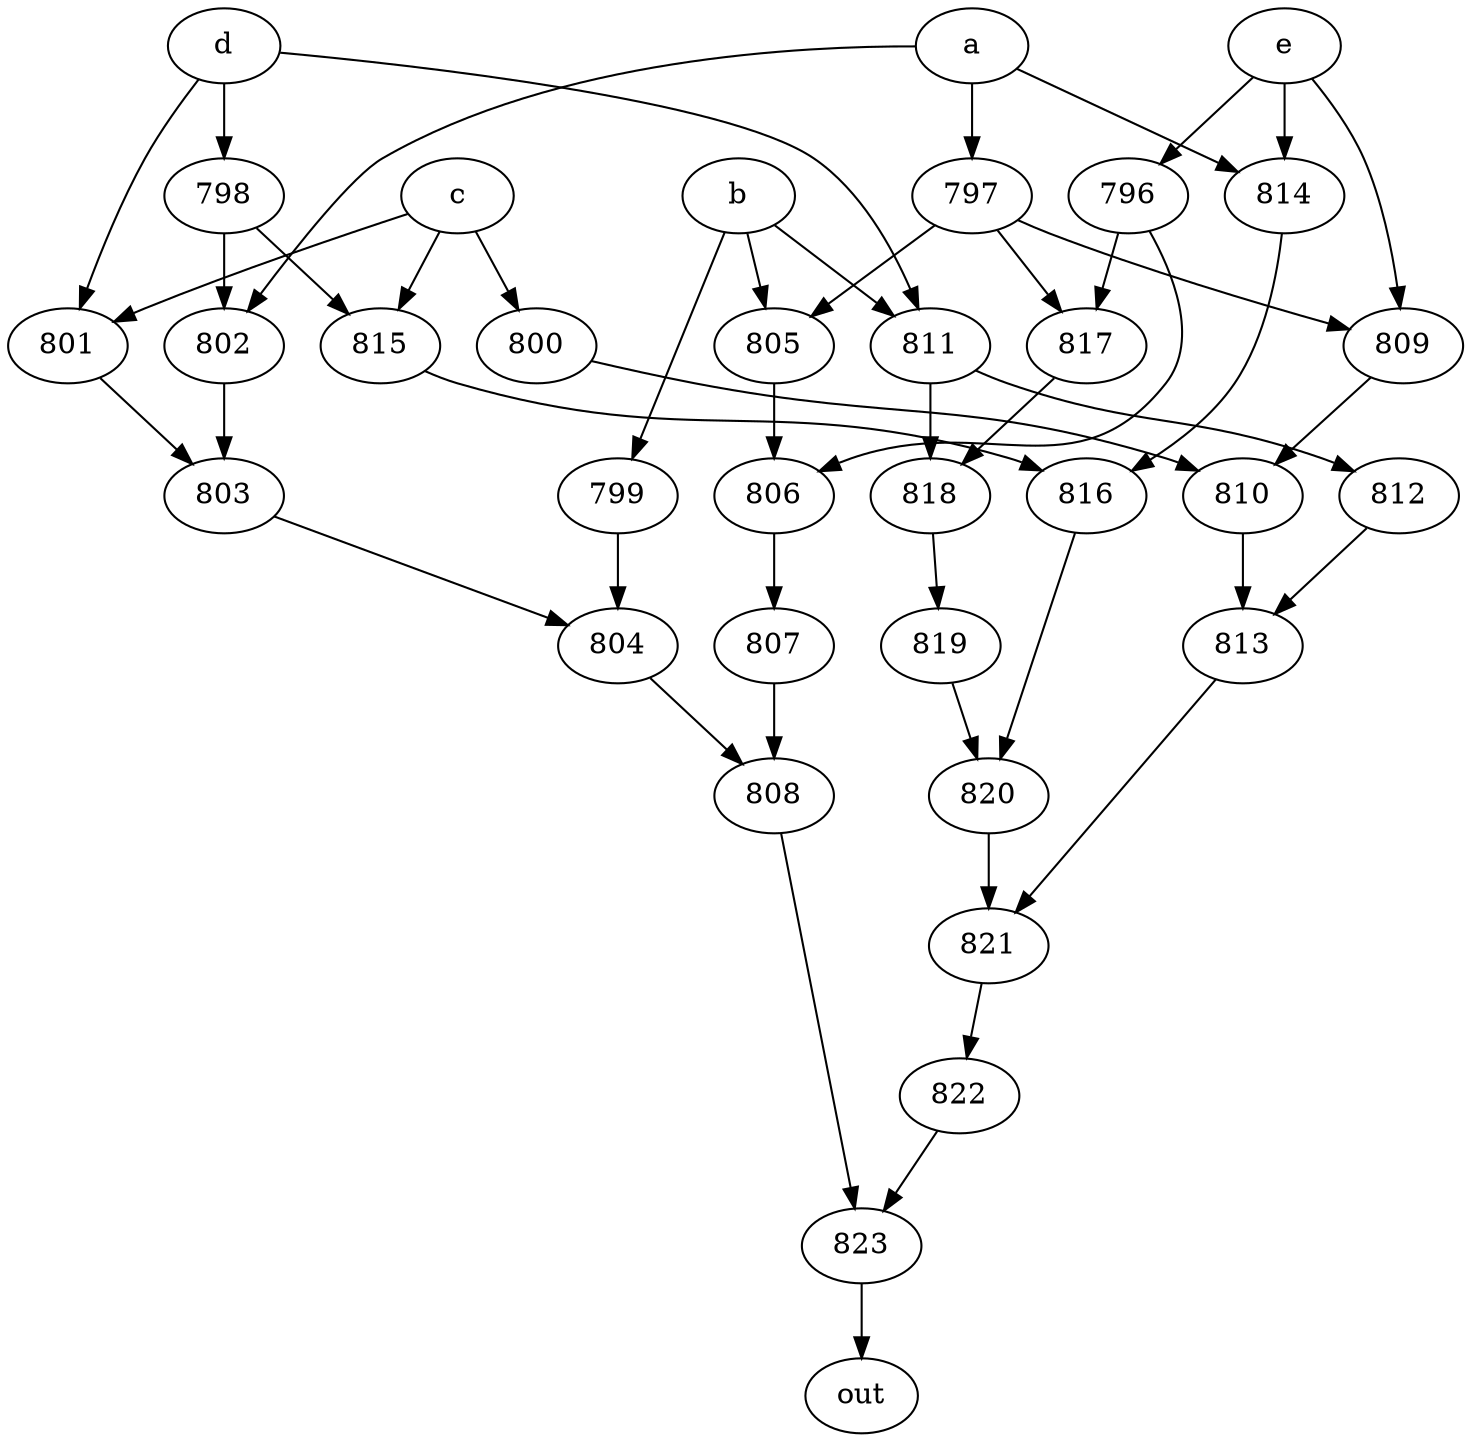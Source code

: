 strict digraph "" {
	823 -> out;
	a -> 797;
	a -> 802;
	a -> 814;
	797 -> 805;
	797 -> 809;
	797 -> 817;
	802 -> 803;
	814 -> 816;
	805 -> 806;
	809 -> 810;
	817 -> 818;
	803 -> 804;
	816 -> 820;
	b -> 805;
	b -> 799;
	b -> 811;
	799 -> 804;
	811 -> 812;
	811 -> 818;
	804 -> 808;
	806 -> 807;
	812 -> 813;
	818 -> 819;
	c -> 800;
	c -> 801;
	c -> 815;
	800 -> 810;
	801 -> 803;
	815 -> 816;
	810 -> 813;
	d -> 811;
	d -> 801;
	d -> 798;
	798 -> 802;
	798 -> 815;
	e -> 814;
	e -> 809;
	e -> 796;
	796 -> 817;
	796 -> 806;
	807 -> 808;
	808 -> 823;
	813 -> 821;
	821 -> 822;
	819 -> 820;
	822 -> 823;
	820 -> 821;
}
